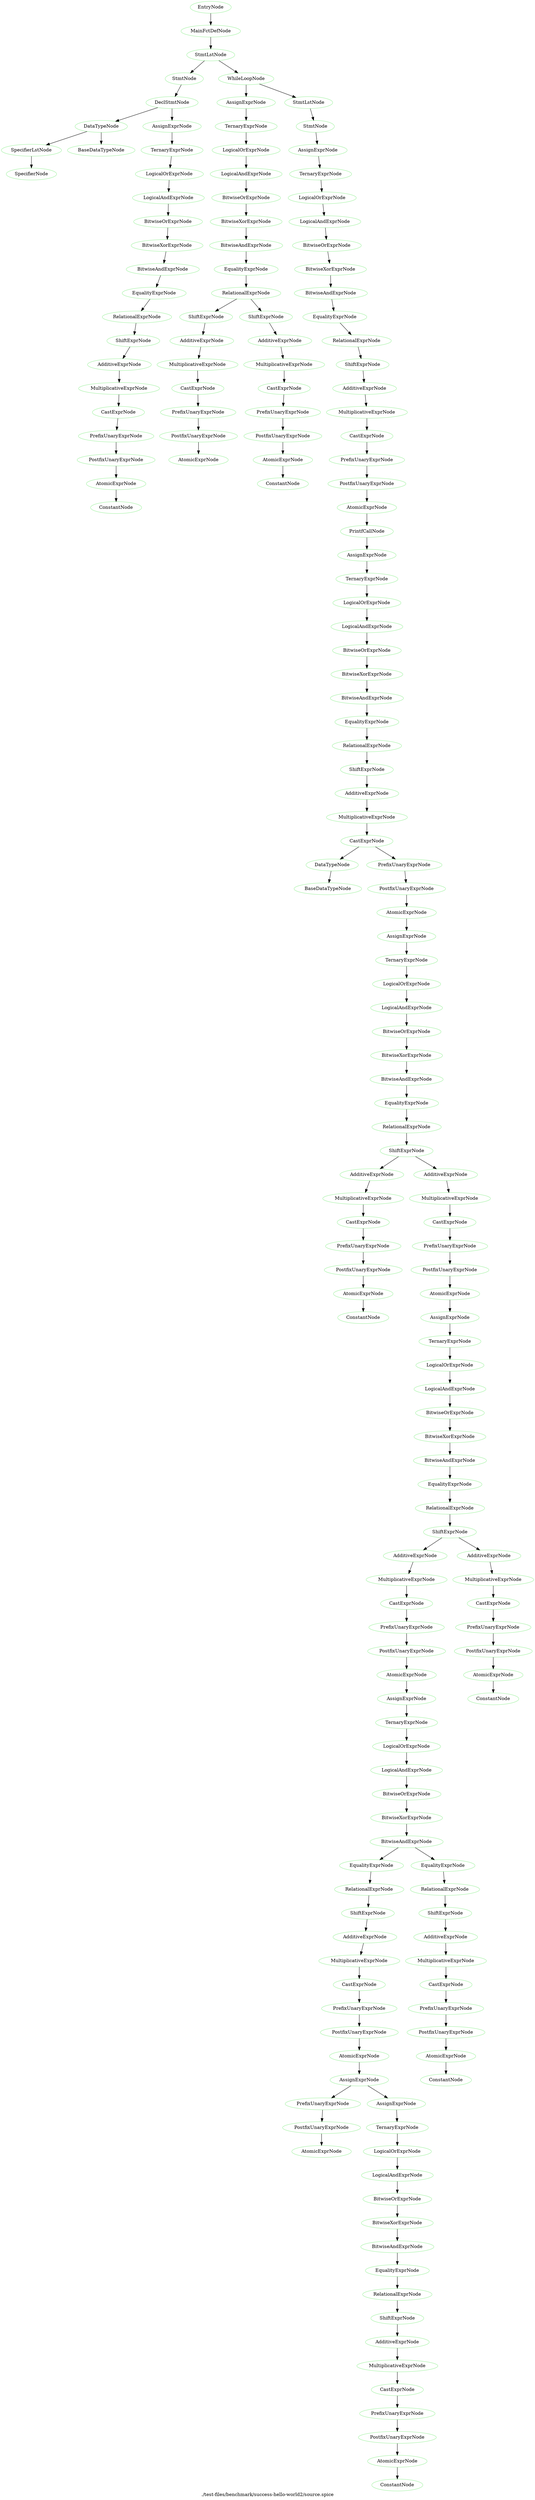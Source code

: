 digraph {
 rankdir="TB";
 label="./test-files/benchmark/success-hello-world2/source.spice";
 L3C1_EntryNode [color="lightgreen",label="EntryNode"];
 L3C1_MainFctDefNode [color="lightgreen",label="MainFctDefNode"];
 L3C1_EntryNode -> L3C1_MainFctDefNode;
 L3C15_StmtLstNode [color="lightgreen",label="StmtLstNode"];
 L3C1_MainFctDefNode -> L3C15_StmtLstNode;
 L4C5_StmtNode [color="lightgreen",label="StmtNode"];
 L3C15_StmtLstNode -> L4C5_StmtNode;
 L4C5_DeclStmtNode [color="lightgreen",label="DeclStmtNode"];
 L4C5_StmtNode -> L4C5_DeclStmtNode;
 L4C5_DataTypeNode [color="lightgreen",label="DataTypeNode"];
 L4C5_DeclStmtNode -> L4C5_DataTypeNode;
 L4C5_SpecifierLstNode [color="lightgreen",label="SpecifierLstNode"];
 L4C5_DataTypeNode -> L4C5_SpecifierLstNode;
 L4C5_SpecifierNode [color="lightgreen",label="SpecifierNode"];
 L4C5_SpecifierLstNode -> L4C5_SpecifierNode;
 L4C14_BaseDataTypeNode [color="lightgreen",label="BaseDataTypeNode"];
 L4C5_DataTypeNode -> L4C14_BaseDataTypeNode;
 L4C24_AssignExprNode [color="lightgreen",label="AssignExprNode"];
 L4C5_DeclStmtNode -> L4C24_AssignExprNode;
 L4C24_TernaryExprNode [color="lightgreen",label="TernaryExprNode"];
 L4C24_AssignExprNode -> L4C24_TernaryExprNode;
 L4C24_LogicalOrExprNode [color="lightgreen",label="LogicalOrExprNode"];
 L4C24_TernaryExprNode -> L4C24_LogicalOrExprNode;
 L4C24_LogicalAndExprNode [color="lightgreen",label="LogicalAndExprNode"];
 L4C24_LogicalOrExprNode -> L4C24_LogicalAndExprNode;
 L4C24_BitwiseOrExprNode [color="lightgreen",label="BitwiseOrExprNode"];
 L4C24_LogicalAndExprNode -> L4C24_BitwiseOrExprNode;
 L4C24_BitwiseXorExprNode [color="lightgreen",label="BitwiseXorExprNode"];
 L4C24_BitwiseOrExprNode -> L4C24_BitwiseXorExprNode;
 L4C24_BitwiseAndExprNode [color="lightgreen",label="BitwiseAndExprNode"];
 L4C24_BitwiseXorExprNode -> L4C24_BitwiseAndExprNode;
 L4C24_EqualityExprNode [color="lightgreen",label="EqualityExprNode"];
 L4C24_BitwiseAndExprNode -> L4C24_EqualityExprNode;
 L4C24_RelationalExprNode [color="lightgreen",label="RelationalExprNode"];
 L4C24_EqualityExprNode -> L4C24_RelationalExprNode;
 L4C24_ShiftExprNode [color="lightgreen",label="ShiftExprNode"];
 L4C24_RelationalExprNode -> L4C24_ShiftExprNode;
 L4C24_AdditiveExprNode [color="lightgreen",label="AdditiveExprNode"];
 L4C24_ShiftExprNode -> L4C24_AdditiveExprNode;
 L4C24_MultiplicativeExprNode [color="lightgreen",label="MultiplicativeExprNode"];
 L4C24_AdditiveExprNode -> L4C24_MultiplicativeExprNode;
 L4C24_CastExprNode [color="lightgreen",label="CastExprNode"];
 L4C24_MultiplicativeExprNode -> L4C24_CastExprNode;
 L4C24_PrefixUnaryExprNode [color="lightgreen",label="PrefixUnaryExprNode"];
 L4C24_CastExprNode -> L4C24_PrefixUnaryExprNode;
 L4C24_PostfixUnaryExprNode [color="lightgreen",label="PostfixUnaryExprNode"];
 L4C24_PrefixUnaryExprNode -> L4C24_PostfixUnaryExprNode;
 L4C24_AtomicExprNode [color="lightgreen",label="AtomicExprNode"];
 L4C24_PostfixUnaryExprNode -> L4C24_AtomicExprNode;
 L4C24_ConstantNode [color="lightgreen",label="ConstantNode"];
 L4C24_AtomicExprNode -> L4C24_ConstantNode;
 L5C5_WhileLoopNode [color="lightgreen",label="WhileLoopNode"];
 L3C15_StmtLstNode -> L5C5_WhileLoopNode;
 L5C11_AssignExprNode [color="lightgreen",label="AssignExprNode"];
 L5C5_WhileLoopNode -> L5C11_AssignExprNode;
 L5C11_TernaryExprNode [color="lightgreen",label="TernaryExprNode"];
 L5C11_AssignExprNode -> L5C11_TernaryExprNode;
 L5C11_LogicalOrExprNode [color="lightgreen",label="LogicalOrExprNode"];
 L5C11_TernaryExprNode -> L5C11_LogicalOrExprNode;
 L5C11_LogicalAndExprNode [color="lightgreen",label="LogicalAndExprNode"];
 L5C11_LogicalOrExprNode -> L5C11_LogicalAndExprNode;
 L5C11_BitwiseOrExprNode [color="lightgreen",label="BitwiseOrExprNode"];
 L5C11_LogicalAndExprNode -> L5C11_BitwiseOrExprNode;
 L5C11_BitwiseXorExprNode [color="lightgreen",label="BitwiseXorExprNode"];
 L5C11_BitwiseOrExprNode -> L5C11_BitwiseXorExprNode;
 L5C11_BitwiseAndExprNode [color="lightgreen",label="BitwiseAndExprNode"];
 L5C11_BitwiseXorExprNode -> L5C11_BitwiseAndExprNode;
 L5C11_EqualityExprNode [color="lightgreen",label="EqualityExprNode"];
 L5C11_BitwiseAndExprNode -> L5C11_EqualityExprNode;
 L5C11_RelationalExprNode [color="lightgreen",label="RelationalExprNode"];
 L5C11_EqualityExprNode -> L5C11_RelationalExprNode;
 L5C11_ShiftExprNode [color="lightgreen",label="ShiftExprNode"];
 L5C11_RelationalExprNode -> L5C11_ShiftExprNode;
 L5C11_AdditiveExprNode [color="lightgreen",label="AdditiveExprNode"];
 L5C11_ShiftExprNode -> L5C11_AdditiveExprNode;
 L5C11_MultiplicativeExprNode [color="lightgreen",label="MultiplicativeExprNode"];
 L5C11_AdditiveExprNode -> L5C11_MultiplicativeExprNode;
 L5C11_CastExprNode [color="lightgreen",label="CastExprNode"];
 L5C11_MultiplicativeExprNode -> L5C11_CastExprNode;
 L5C11_PrefixUnaryExprNode [color="lightgreen",label="PrefixUnaryExprNode"];
 L5C11_CastExprNode -> L5C11_PrefixUnaryExprNode;
 L5C11_PostfixUnaryExprNode [color="lightgreen",label="PostfixUnaryExprNode"];
 L5C11_PrefixUnaryExprNode -> L5C11_PostfixUnaryExprNode;
 L5C11_AtomicExprNode [color="lightgreen",label="AtomicExprNode"];
 L5C11_PostfixUnaryExprNode -> L5C11_AtomicExprNode;
 L5C16_ShiftExprNode [color="lightgreen",label="ShiftExprNode"];
 L5C11_RelationalExprNode -> L5C16_ShiftExprNode;
 L5C16_AdditiveExprNode [color="lightgreen",label="AdditiveExprNode"];
 L5C16_ShiftExprNode -> L5C16_AdditiveExprNode;
 L5C16_MultiplicativeExprNode [color="lightgreen",label="MultiplicativeExprNode"];
 L5C16_AdditiveExprNode -> L5C16_MultiplicativeExprNode;
 L5C16_CastExprNode [color="lightgreen",label="CastExprNode"];
 L5C16_MultiplicativeExprNode -> L5C16_CastExprNode;
 L5C16_PrefixUnaryExprNode [color="lightgreen",label="PrefixUnaryExprNode"];
 L5C16_CastExprNode -> L5C16_PrefixUnaryExprNode;
 L5C16_PostfixUnaryExprNode [color="lightgreen",label="PostfixUnaryExprNode"];
 L5C16_PrefixUnaryExprNode -> L5C16_PostfixUnaryExprNode;
 L5C16_AtomicExprNode [color="lightgreen",label="AtomicExprNode"];
 L5C16_PostfixUnaryExprNode -> L5C16_AtomicExprNode;
 L5C16_ConstantNode [color="lightgreen",label="ConstantNode"];
 L5C16_AtomicExprNode -> L5C16_ConstantNode;
 L5C18_StmtLstNode [color="lightgreen",label="StmtLstNode"];
 L5C5_WhileLoopNode -> L5C18_StmtLstNode;
 L6C9_StmtNode [color="lightgreen",label="StmtNode"];
 L5C18_StmtLstNode -> L6C9_StmtNode;
 L6C9_AssignExprNode [color="lightgreen",label="AssignExprNode"];
 L6C9_StmtNode -> L6C9_AssignExprNode;
 L6C9_TernaryExprNode [color="lightgreen",label="TernaryExprNode"];
 L6C9_AssignExprNode -> L6C9_TernaryExprNode;
 L6C9_LogicalOrExprNode [color="lightgreen",label="LogicalOrExprNode"];
 L6C9_TernaryExprNode -> L6C9_LogicalOrExprNode;
 L6C9_LogicalAndExprNode [color="lightgreen",label="LogicalAndExprNode"];
 L6C9_LogicalOrExprNode -> L6C9_LogicalAndExprNode;
 L6C9_BitwiseOrExprNode [color="lightgreen",label="BitwiseOrExprNode"];
 L6C9_LogicalAndExprNode -> L6C9_BitwiseOrExprNode;
 L6C9_BitwiseXorExprNode [color="lightgreen",label="BitwiseXorExprNode"];
 L6C9_BitwiseOrExprNode -> L6C9_BitwiseXorExprNode;
 L6C9_BitwiseAndExprNode [color="lightgreen",label="BitwiseAndExprNode"];
 L6C9_BitwiseXorExprNode -> L6C9_BitwiseAndExprNode;
 L6C9_EqualityExprNode [color="lightgreen",label="EqualityExprNode"];
 L6C9_BitwiseAndExprNode -> L6C9_EqualityExprNode;
 L6C9_RelationalExprNode [color="lightgreen",label="RelationalExprNode"];
 L6C9_EqualityExprNode -> L6C9_RelationalExprNode;
 L6C9_ShiftExprNode [color="lightgreen",label="ShiftExprNode"];
 L6C9_RelationalExprNode -> L6C9_ShiftExprNode;
 L6C9_AdditiveExprNode [color="lightgreen",label="AdditiveExprNode"];
 L6C9_ShiftExprNode -> L6C9_AdditiveExprNode;
 L6C9_MultiplicativeExprNode [color="lightgreen",label="MultiplicativeExprNode"];
 L6C9_AdditiveExprNode -> L6C9_MultiplicativeExprNode;
 L6C9_CastExprNode [color="lightgreen",label="CastExprNode"];
 L6C9_MultiplicativeExprNode -> L6C9_CastExprNode;
 L6C9_PrefixUnaryExprNode [color="lightgreen",label="PrefixUnaryExprNode"];
 L6C9_CastExprNode -> L6C9_PrefixUnaryExprNode;
 L6C9_PostfixUnaryExprNode [color="lightgreen",label="PostfixUnaryExprNode"];
 L6C9_PrefixUnaryExprNode -> L6C9_PostfixUnaryExprNode;
 L6C9_AtomicExprNode [color="lightgreen",label="AtomicExprNode"];
 L6C9_PostfixUnaryExprNode -> L6C9_AtomicExprNode;
 L6C9_PrintfCallNode [color="lightgreen",label="PrintfCallNode"];
 L6C9_AtomicExprNode -> L6C9_PrintfCallNode;
 L6C22_AssignExprNode [color="lightgreen",label="AssignExprNode"];
 L6C9_PrintfCallNode -> L6C22_AssignExprNode;
 L6C22_TernaryExprNode [color="lightgreen",label="TernaryExprNode"];
 L6C22_AssignExprNode -> L6C22_TernaryExprNode;
 L6C22_LogicalOrExprNode [color="lightgreen",label="LogicalOrExprNode"];
 L6C22_TernaryExprNode -> L6C22_LogicalOrExprNode;
 L6C22_LogicalAndExprNode [color="lightgreen",label="LogicalAndExprNode"];
 L6C22_LogicalOrExprNode -> L6C22_LogicalAndExprNode;
 L6C22_BitwiseOrExprNode [color="lightgreen",label="BitwiseOrExprNode"];
 L6C22_LogicalAndExprNode -> L6C22_BitwiseOrExprNode;
 L6C22_BitwiseXorExprNode [color="lightgreen",label="BitwiseXorExprNode"];
 L6C22_BitwiseOrExprNode -> L6C22_BitwiseXorExprNode;
 L6C22_BitwiseAndExprNode [color="lightgreen",label="BitwiseAndExprNode"];
 L6C22_BitwiseXorExprNode -> L6C22_BitwiseAndExprNode;
 L6C22_EqualityExprNode [color="lightgreen",label="EqualityExprNode"];
 L6C22_BitwiseAndExprNode -> L6C22_EqualityExprNode;
 L6C22_RelationalExprNode [color="lightgreen",label="RelationalExprNode"];
 L6C22_EqualityExprNode -> L6C22_RelationalExprNode;
 L6C22_ShiftExprNode [color="lightgreen",label="ShiftExprNode"];
 L6C22_RelationalExprNode -> L6C22_ShiftExprNode;
 L6C22_AdditiveExprNode [color="lightgreen",label="AdditiveExprNode"];
 L6C22_ShiftExprNode -> L6C22_AdditiveExprNode;
 L6C22_MultiplicativeExprNode [color="lightgreen",label="MultiplicativeExprNode"];
 L6C22_AdditiveExprNode -> L6C22_MultiplicativeExprNode;
 L6C22_CastExprNode [color="lightgreen",label="CastExprNode"];
 L6C22_MultiplicativeExprNode -> L6C22_CastExprNode;
 L6C23_DataTypeNode [color="lightgreen",label="DataTypeNode"];
 L6C22_CastExprNode -> L6C23_DataTypeNode;
 L6C23_BaseDataTypeNode [color="lightgreen",label="BaseDataTypeNode"];
 L6C23_DataTypeNode -> L6C23_BaseDataTypeNode;
 L6C29_PrefixUnaryExprNode [color="lightgreen",label="PrefixUnaryExprNode"];
 L6C22_CastExprNode -> L6C29_PrefixUnaryExprNode;
 L6C29_PostfixUnaryExprNode [color="lightgreen",label="PostfixUnaryExprNode"];
 L6C29_PrefixUnaryExprNode -> L6C29_PostfixUnaryExprNode;
 L6C29_AtomicExprNode [color="lightgreen",label="AtomicExprNode"];
 L6C29_PostfixUnaryExprNode -> L6C29_AtomicExprNode;
 L6C30_AssignExprNode [color="lightgreen",label="AssignExprNode"];
 L6C29_AtomicExprNode -> L6C30_AssignExprNode;
 L6C30_TernaryExprNode [color="lightgreen",label="TernaryExprNode"];
 L6C30_AssignExprNode -> L6C30_TernaryExprNode;
 L6C30_LogicalOrExprNode [color="lightgreen",label="LogicalOrExprNode"];
 L6C30_TernaryExprNode -> L6C30_LogicalOrExprNode;
 L6C30_LogicalAndExprNode [color="lightgreen",label="LogicalAndExprNode"];
 L6C30_LogicalOrExprNode -> L6C30_LogicalAndExprNode;
 L6C30_BitwiseOrExprNode [color="lightgreen",label="BitwiseOrExprNode"];
 L6C30_LogicalAndExprNode -> L6C30_BitwiseOrExprNode;
 L6C30_BitwiseXorExprNode [color="lightgreen",label="BitwiseXorExprNode"];
 L6C30_BitwiseOrExprNode -> L6C30_BitwiseXorExprNode;
 L6C30_BitwiseAndExprNode [color="lightgreen",label="BitwiseAndExprNode"];
 L6C30_BitwiseXorExprNode -> L6C30_BitwiseAndExprNode;
 L6C30_EqualityExprNode [color="lightgreen",label="EqualityExprNode"];
 L6C30_BitwiseAndExprNode -> L6C30_EqualityExprNode;
 L6C30_RelationalExprNode [color="lightgreen",label="RelationalExprNode"];
 L6C30_EqualityExprNode -> L6C30_RelationalExprNode;
 L6C30_ShiftExprNode [color="lightgreen",label="ShiftExprNode"];
 L6C30_RelationalExprNode -> L6C30_ShiftExprNode;
 L6C30_AdditiveExprNode [color="lightgreen",label="AdditiveExprNode"];
 L6C30_ShiftExprNode -> L6C30_AdditiveExprNode;
 L6C30_MultiplicativeExprNode [color="lightgreen",label="MultiplicativeExprNode"];
 L6C30_AdditiveExprNode -> L6C30_MultiplicativeExprNode;
 L6C30_CastExprNode [color="lightgreen",label="CastExprNode"];
 L6C30_MultiplicativeExprNode -> L6C30_CastExprNode;
 L6C30_PrefixUnaryExprNode [color="lightgreen",label="PrefixUnaryExprNode"];
 L6C30_CastExprNode -> L6C30_PrefixUnaryExprNode;
 L6C30_PostfixUnaryExprNode [color="lightgreen",label="PostfixUnaryExprNode"];
 L6C30_PrefixUnaryExprNode -> L6C30_PostfixUnaryExprNode;
 L6C30_AtomicExprNode [color="lightgreen",label="AtomicExprNode"];
 L6C30_PostfixUnaryExprNode -> L6C30_AtomicExprNode;
 L6C30_ConstantNode [color="lightgreen",label="ConstantNode"];
 L6C30_AtomicExprNode -> L6C30_ConstantNode;
 L6C53_AdditiveExprNode [color="lightgreen",label="AdditiveExprNode"];
 L6C30_ShiftExprNode -> L6C53_AdditiveExprNode;
 L6C53_MultiplicativeExprNode [color="lightgreen",label="MultiplicativeExprNode"];
 L6C53_AdditiveExprNode -> L6C53_MultiplicativeExprNode;
 L6C53_CastExprNode [color="lightgreen",label="CastExprNode"];
 L6C53_MultiplicativeExprNode -> L6C53_CastExprNode;
 L6C53_PrefixUnaryExprNode [color="lightgreen",label="PrefixUnaryExprNode"];
 L6C53_CastExprNode -> L6C53_PrefixUnaryExprNode;
 L6C53_PostfixUnaryExprNode [color="lightgreen",label="PostfixUnaryExprNode"];
 L6C53_PrefixUnaryExprNode -> L6C53_PostfixUnaryExprNode;
 L6C53_AtomicExprNode [color="lightgreen",label="AtomicExprNode"];
 L6C53_PostfixUnaryExprNode -> L6C53_AtomicExprNode;
 L6C54_AssignExprNode [color="lightgreen",label="AssignExprNode"];
 L6C53_AtomicExprNode -> L6C54_AssignExprNode;
 L6C54_TernaryExprNode [color="lightgreen",label="TernaryExprNode"];
 L6C54_AssignExprNode -> L6C54_TernaryExprNode;
 L6C54_LogicalOrExprNode [color="lightgreen",label="LogicalOrExprNode"];
 L6C54_TernaryExprNode -> L6C54_LogicalOrExprNode;
 L6C54_LogicalAndExprNode [color="lightgreen",label="LogicalAndExprNode"];
 L6C54_LogicalOrExprNode -> L6C54_LogicalAndExprNode;
 L6C54_BitwiseOrExprNode [color="lightgreen",label="BitwiseOrExprNode"];
 L6C54_LogicalAndExprNode -> L6C54_BitwiseOrExprNode;
 L6C54_BitwiseXorExprNode [color="lightgreen",label="BitwiseXorExprNode"];
 L6C54_BitwiseOrExprNode -> L6C54_BitwiseXorExprNode;
 L6C54_BitwiseAndExprNode [color="lightgreen",label="BitwiseAndExprNode"];
 L6C54_BitwiseXorExprNode -> L6C54_BitwiseAndExprNode;
 L6C54_EqualityExprNode [color="lightgreen",label="EqualityExprNode"];
 L6C54_BitwiseAndExprNode -> L6C54_EqualityExprNode;
 L6C54_RelationalExprNode [color="lightgreen",label="RelationalExprNode"];
 L6C54_EqualityExprNode -> L6C54_RelationalExprNode;
 L6C54_ShiftExprNode [color="lightgreen",label="ShiftExprNode"];
 L6C54_RelationalExprNode -> L6C54_ShiftExprNode;
 L6C54_AdditiveExprNode [color="lightgreen",label="AdditiveExprNode"];
 L6C54_ShiftExprNode -> L6C54_AdditiveExprNode;
 L6C54_MultiplicativeExprNode [color="lightgreen",label="MultiplicativeExprNode"];
 L6C54_AdditiveExprNode -> L6C54_MultiplicativeExprNode;
 L6C54_CastExprNode [color="lightgreen",label="CastExprNode"];
 L6C54_MultiplicativeExprNode -> L6C54_CastExprNode;
 L6C54_PrefixUnaryExprNode [color="lightgreen",label="PrefixUnaryExprNode"];
 L6C54_CastExprNode -> L6C54_PrefixUnaryExprNode;
 L6C54_PostfixUnaryExprNode [color="lightgreen",label="PostfixUnaryExprNode"];
 L6C54_PrefixUnaryExprNode -> L6C54_PostfixUnaryExprNode;
 L6C54_AtomicExprNode [color="lightgreen",label="AtomicExprNode"];
 L6C54_PostfixUnaryExprNode -> L6C54_AtomicExprNode;
 L6C55_AssignExprNode [color="lightgreen",label="AssignExprNode"];
 L6C54_AtomicExprNode -> L6C55_AssignExprNode;
 L6C55_TernaryExprNode [color="lightgreen",label="TernaryExprNode"];
 L6C55_AssignExprNode -> L6C55_TernaryExprNode;
 L6C55_LogicalOrExprNode [color="lightgreen",label="LogicalOrExprNode"];
 L6C55_TernaryExprNode -> L6C55_LogicalOrExprNode;
 L6C55_LogicalAndExprNode [color="lightgreen",label="LogicalAndExprNode"];
 L6C55_LogicalOrExprNode -> L6C55_LogicalAndExprNode;
 L6C55_BitwiseOrExprNode [color="lightgreen",label="BitwiseOrExprNode"];
 L6C55_LogicalAndExprNode -> L6C55_BitwiseOrExprNode;
 L6C55_BitwiseXorExprNode [color="lightgreen",label="BitwiseXorExprNode"];
 L6C55_BitwiseOrExprNode -> L6C55_BitwiseXorExprNode;
 L6C55_BitwiseAndExprNode [color="lightgreen",label="BitwiseAndExprNode"];
 L6C55_BitwiseXorExprNode -> L6C55_BitwiseAndExprNode;
 L6C55_EqualityExprNode [color="lightgreen",label="EqualityExprNode"];
 L6C55_BitwiseAndExprNode -> L6C55_EqualityExprNode;
 L6C55_RelationalExprNode [color="lightgreen",label="RelationalExprNode"];
 L6C55_EqualityExprNode -> L6C55_RelationalExprNode;
 L6C55_ShiftExprNode [color="lightgreen",label="ShiftExprNode"];
 L6C55_RelationalExprNode -> L6C55_ShiftExprNode;
 L6C55_AdditiveExprNode [color="lightgreen",label="AdditiveExprNode"];
 L6C55_ShiftExprNode -> L6C55_AdditiveExprNode;
 L6C55_MultiplicativeExprNode [color="lightgreen",label="MultiplicativeExprNode"];
 L6C55_AdditiveExprNode -> L6C55_MultiplicativeExprNode;
 L6C55_CastExprNode [color="lightgreen",label="CastExprNode"];
 L6C55_MultiplicativeExprNode -> L6C55_CastExprNode;
 L6C55_PrefixUnaryExprNode [color="lightgreen",label="PrefixUnaryExprNode"];
 L6C55_CastExprNode -> L6C55_PrefixUnaryExprNode;
 L6C55_PostfixUnaryExprNode [color="lightgreen",label="PostfixUnaryExprNode"];
 L6C55_PrefixUnaryExprNode -> L6C55_PostfixUnaryExprNode;
 L6C55_AtomicExprNode [color="lightgreen",label="AtomicExprNode"];
 L6C55_PostfixUnaryExprNode -> L6C55_AtomicExprNode;
 L6C56_AssignExprNode [color="lightgreen",label="AssignExprNode"];
 L6C55_AtomicExprNode -> L6C56_AssignExprNode;
 L6C56_PrefixUnaryExprNode [color="lightgreen",label="PrefixUnaryExprNode"];
 L6C56_AssignExprNode -> L6C56_PrefixUnaryExprNode;
 L6C56_PostfixUnaryExprNode [color="lightgreen",label="PostfixUnaryExprNode"];
 L6C56_PrefixUnaryExprNode -> L6C56_PostfixUnaryExprNode;
 L6C56_AtomicExprNode [color="lightgreen",label="AtomicExprNode"];
 L6C56_PostfixUnaryExprNode -> L6C56_AtomicExprNode;
 L6C63_AssignExprNode [color="lightgreen",label="AssignExprNode"];
 L6C56_AssignExprNode -> L6C63_AssignExprNode;
 L6C63_TernaryExprNode [color="lightgreen",label="TernaryExprNode"];
 L6C63_AssignExprNode -> L6C63_TernaryExprNode;
 L6C63_LogicalOrExprNode [color="lightgreen",label="LogicalOrExprNode"];
 L6C63_TernaryExprNode -> L6C63_LogicalOrExprNode;
 L6C63_LogicalAndExprNode [color="lightgreen",label="LogicalAndExprNode"];
 L6C63_LogicalOrExprNode -> L6C63_LogicalAndExprNode;
 L6C63_BitwiseOrExprNode [color="lightgreen",label="BitwiseOrExprNode"];
 L6C63_LogicalAndExprNode -> L6C63_BitwiseOrExprNode;
 L6C63_BitwiseXorExprNode [color="lightgreen",label="BitwiseXorExprNode"];
 L6C63_BitwiseOrExprNode -> L6C63_BitwiseXorExprNode;
 L6C63_BitwiseAndExprNode [color="lightgreen",label="BitwiseAndExprNode"];
 L6C63_BitwiseXorExprNode -> L6C63_BitwiseAndExprNode;
 L6C63_EqualityExprNode [color="lightgreen",label="EqualityExprNode"];
 L6C63_BitwiseAndExprNode -> L6C63_EqualityExprNode;
 L6C63_RelationalExprNode [color="lightgreen",label="RelationalExprNode"];
 L6C63_EqualityExprNode -> L6C63_RelationalExprNode;
 L6C63_ShiftExprNode [color="lightgreen",label="ShiftExprNode"];
 L6C63_RelationalExprNode -> L6C63_ShiftExprNode;
 L6C63_AdditiveExprNode [color="lightgreen",label="AdditiveExprNode"];
 L6C63_ShiftExprNode -> L6C63_AdditiveExprNode;
 L6C63_MultiplicativeExprNode [color="lightgreen",label="MultiplicativeExprNode"];
 L6C63_AdditiveExprNode -> L6C63_MultiplicativeExprNode;
 L6C63_CastExprNode [color="lightgreen",label="CastExprNode"];
 L6C63_MultiplicativeExprNode -> L6C63_CastExprNode;
 L6C63_PrefixUnaryExprNode [color="lightgreen",label="PrefixUnaryExprNode"];
 L6C63_CastExprNode -> L6C63_PrefixUnaryExprNode;
 L6C63_PostfixUnaryExprNode [color="lightgreen",label="PostfixUnaryExprNode"];
 L6C63_PrefixUnaryExprNode -> L6C63_PostfixUnaryExprNode;
 L6C63_AtomicExprNode [color="lightgreen",label="AtomicExprNode"];
 L6C63_PostfixUnaryExprNode -> L6C63_AtomicExprNode;
 L6C63_ConstantNode [color="lightgreen",label="ConstantNode"];
 L6C63_AtomicExprNode -> L6C63_ConstantNode;
 L6C68_EqualityExprNode [color="lightgreen",label="EqualityExprNode"];
 L6C55_BitwiseAndExprNode -> L6C68_EqualityExprNode;
 L6C68_RelationalExprNode [color="lightgreen",label="RelationalExprNode"];
 L6C68_EqualityExprNode -> L6C68_RelationalExprNode;
 L6C68_ShiftExprNode [color="lightgreen",label="ShiftExprNode"];
 L6C68_RelationalExprNode -> L6C68_ShiftExprNode;
 L6C68_AdditiveExprNode [color="lightgreen",label="AdditiveExprNode"];
 L6C68_ShiftExprNode -> L6C68_AdditiveExprNode;
 L6C68_MultiplicativeExprNode [color="lightgreen",label="MultiplicativeExprNode"];
 L6C68_AdditiveExprNode -> L6C68_MultiplicativeExprNode;
 L6C68_CastExprNode [color="lightgreen",label="CastExprNode"];
 L6C68_MultiplicativeExprNode -> L6C68_CastExprNode;
 L6C68_PrefixUnaryExprNode [color="lightgreen",label="PrefixUnaryExprNode"];
 L6C68_CastExprNode -> L6C68_PrefixUnaryExprNode;
 L6C68_PostfixUnaryExprNode [color="lightgreen",label="PostfixUnaryExprNode"];
 L6C68_PrefixUnaryExprNode -> L6C68_PostfixUnaryExprNode;
 L6C68_AtomicExprNode [color="lightgreen",label="AtomicExprNode"];
 L6C68_PostfixUnaryExprNode -> L6C68_AtomicExprNode;
 L6C68_ConstantNode [color="lightgreen",label="ConstantNode"];
 L6C68_AtomicExprNode -> L6C68_ConstantNode;
 L6C77_AdditiveExprNode [color="lightgreen",label="AdditiveExprNode"];
 L6C54_ShiftExprNode -> L6C77_AdditiveExprNode;
 L6C77_MultiplicativeExprNode [color="lightgreen",label="MultiplicativeExprNode"];
 L6C77_AdditiveExprNode -> L6C77_MultiplicativeExprNode;
 L6C77_CastExprNode [color="lightgreen",label="CastExprNode"];
 L6C77_MultiplicativeExprNode -> L6C77_CastExprNode;
 L6C77_PrefixUnaryExprNode [color="lightgreen",label="PrefixUnaryExprNode"];
 L6C77_CastExprNode -> L6C77_PrefixUnaryExprNode;
 L6C77_PostfixUnaryExprNode [color="lightgreen",label="PostfixUnaryExprNode"];
 L6C77_PrefixUnaryExprNode -> L6C77_PostfixUnaryExprNode;
 L6C77_AtomicExprNode [color="lightgreen",label="AtomicExprNode"];
 L6C77_PostfixUnaryExprNode -> L6C77_AtomicExprNode;
 L6C77_ConstantNode [color="lightgreen",label="ConstantNode"];
 L6C77_AtomicExprNode -> L6C77_ConstantNode;
}